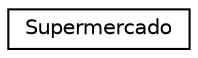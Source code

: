 digraph "Representação gráfica da hiearquia da classe"
{
  edge [fontname="Helvetica",fontsize="10",labelfontname="Helvetica",labelfontsize="10"];
  node [fontname="Helvetica",fontsize="10",shape=record];
  rankdir="LR";
  Node1 [label="Supermercado",height=0.2,width=0.4,color="black", fillcolor="white", style="filled",URL="$a00005.html",tooltip="Responsável pelo armazenamento dos parametros de execução e por conter a lógica da aplicação  A funci..."];
}
